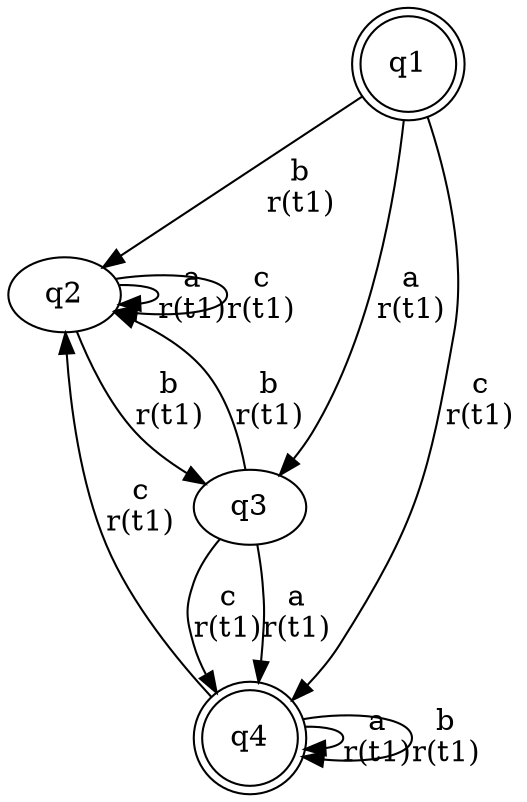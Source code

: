 digraph "tests_1/test25/solution300/solution" {
	q1[label=q1 shape=doublecircle]
	q2[label=q2]
	q3[label=q3]
	q4[label=q4 shape=doublecircle]
	q1 -> q2[label="b\nr(t1)\n"]
	q2 -> q3[label="b\nr(t1)\n"]
	q3 -> q4[label="c\nr(t1)\n"]
	q4 -> q2[label="c\nr(t1)\n"]
	q4 -> q4[label="a\nr(t1)\n"]
	q4 -> q4[label="b\nr(t1)\n"]
	q3 -> q4[label="a\nr(t1)\n"]
	q3 -> q2[label="b\nr(t1)\n"]
	q2 -> q2[label="a\nr(t1)\n"]
	q2 -> q2[label="c\nr(t1)\n"]
	q1 -> q3[label="a\nr(t1)\n"]
	q1 -> q4[label="c\nr(t1)\n"]
}
